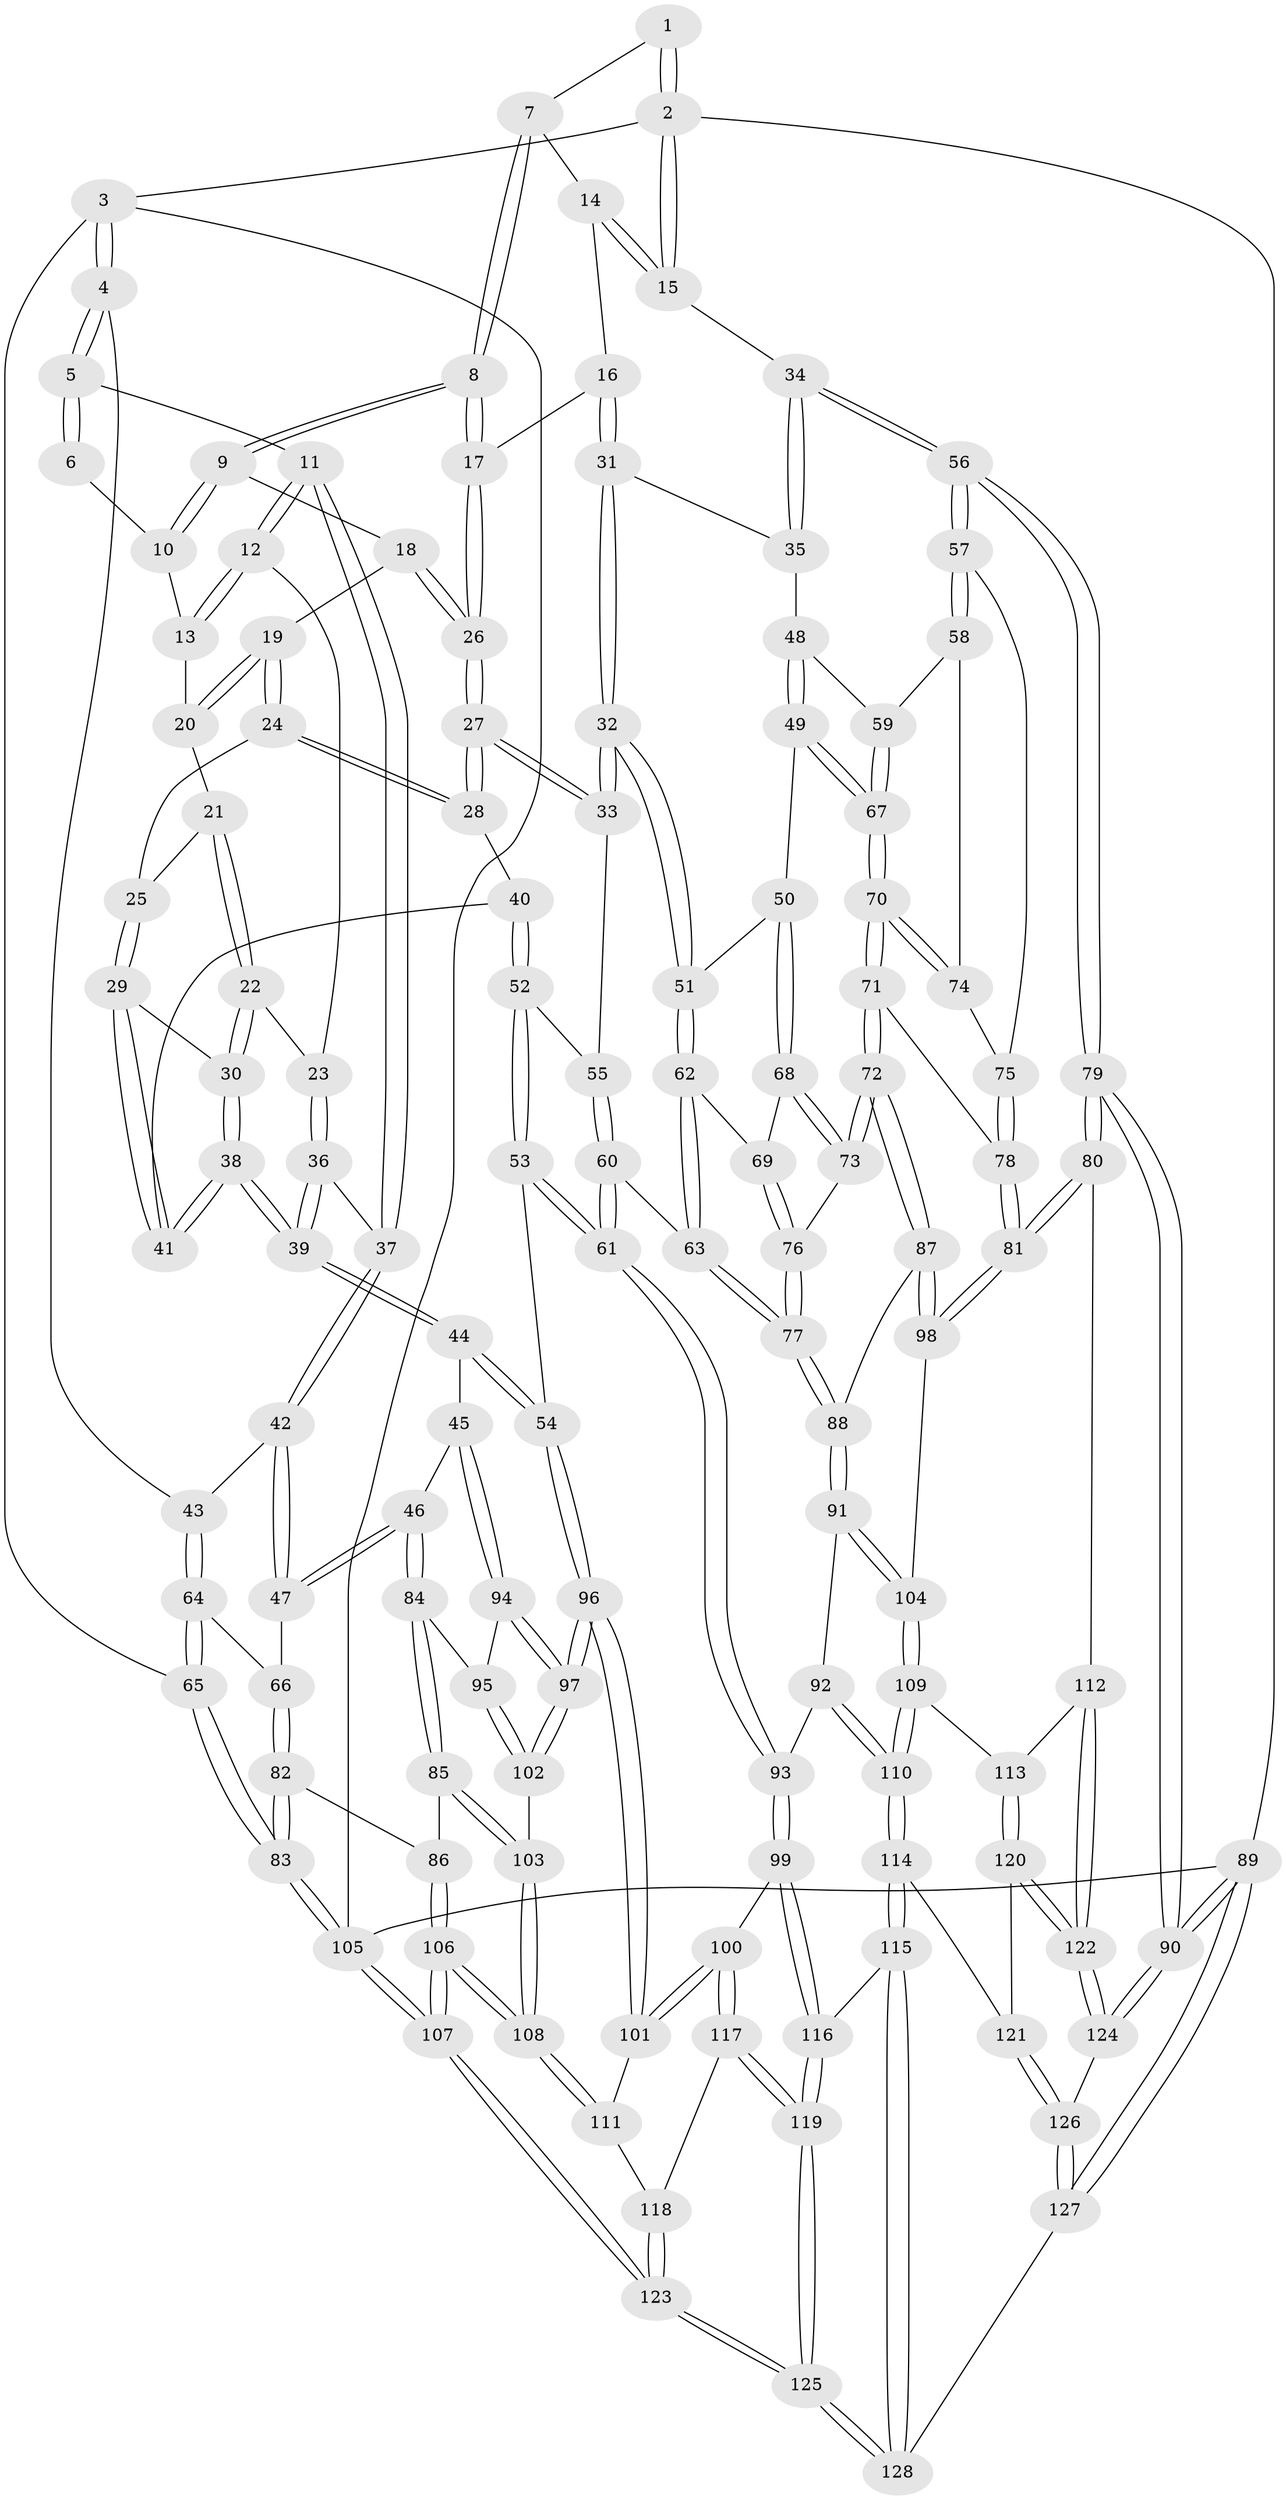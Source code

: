 // coarse degree distribution, {9: 0.015625, 4: 0.390625, 5: 0.3125, 3: 0.140625, 6: 0.109375, 7: 0.03125}
// Generated by graph-tools (version 1.1) at 2025/21/03/04/25 18:21:20]
// undirected, 128 vertices, 317 edges
graph export_dot {
graph [start="1"]
  node [color=gray90,style=filled];
  1 [pos="+0.8614970703972533+0"];
  2 [pos="+1+0"];
  3 [pos="+0+0"];
  4 [pos="+0+0"];
  5 [pos="+0+0"];
  6 [pos="+0.612740313131827+0"];
  7 [pos="+0.8657194275451107+0"];
  8 [pos="+0.7698213560294874+0.12653482804469657"];
  9 [pos="+0.7017399848485776+0.12325125248759568"];
  10 [pos="+0.6116858817273947+0"];
  11 [pos="+0+0"];
  12 [pos="+0.08346338758404302+0"];
  13 [pos="+0.523108686982664+0.08735247724672915"];
  14 [pos="+0.9583799531460907+0.08221704353198314"];
  15 [pos="+1+0.2267127507943194"];
  16 [pos="+0.8442637433368079+0.2111315065975658"];
  17 [pos="+0.829843203238497+0.2049436518898838"];
  18 [pos="+0.6922339932452037+0.12978434925359936"];
  19 [pos="+0.6005517685056748+0.16615986805139327"];
  20 [pos="+0.5273553508313499+0.10754029705163201"];
  21 [pos="+0.46773147141257665+0.14510627169104223"];
  22 [pos="+0.32502790337159504+0.18541231744273937"];
  23 [pos="+0.3181840378952681+0.1818727591363597"];
  24 [pos="+0.5833746262370809+0.23772410400593197"];
  25 [pos="+0.49199295548592037+0.2396645901043721"];
  26 [pos="+0.7115163911832537+0.32465046920003326"];
  27 [pos="+0.6873174526325393+0.3680557350114"];
  28 [pos="+0.5986364607142709+0.29968911609187737"];
  29 [pos="+0.40973163535104384+0.2753868519877168"];
  30 [pos="+0.3746721394156133+0.2461402073613572"];
  31 [pos="+0.9280297532751881+0.2867436251401892"];
  32 [pos="+0.6960320748923494+0.3808619154864426"];
  33 [pos="+0.6899194835052964+0.3754975178130088"];
  34 [pos="+1+0.2668923064065612"];
  35 [pos="+0.9729421758611545+0.3121369564548982"];
  36 [pos="+0.22075796788246832+0.3666943321893763"];
  37 [pos="+0.17658788704985798+0.36438268175170696"];
  38 [pos="+0.2903825135054285+0.42427230309621117"];
  39 [pos="+0.28627272391171615+0.42658244920280214"];
  40 [pos="+0.4576861182123717+0.37789095446313564"];
  41 [pos="+0.4481395888486643+0.3715386841576878"];
  42 [pos="+0.10282908054086196+0.409149577827596"];
  43 [pos="+0.0823702082422152+0.4090717993669345"];
  44 [pos="+0.29346982216102957+0.5532201622346722"];
  45 [pos="+0.2908731124167599+0.5540739630284285"];
  46 [pos="+0.26217427970619683+0.5621306057986525"];
  47 [pos="+0.16173601373990734+0.5301797620485177"];
  48 [pos="+0.9257352057980577+0.3793164208808314"];
  49 [pos="+0.824505644138115+0.4468709077865536"];
  50 [pos="+0.8034259416340096+0.45179141858395633"];
  51 [pos="+0.7008819212585397+0.38749728467542605"];
  52 [pos="+0.46753070575640077+0.40585451027932085"];
  53 [pos="+0.4682524937715645+0.5526145670525199"];
  54 [pos="+0.30880587340578614+0.5613983056122923"];
  55 [pos="+0.6125370775096063+0.43342318449974576"];
  56 [pos="+1+0.5247522771805164"];
  57 [pos="+1+0.5227244202914456"];
  58 [pos="+0.9818693686139474+0.5111545174373386"];
  59 [pos="+0.9444065882768097+0.4918043806641294"];
  60 [pos="+0.5564138763927808+0.5504331657911601"];
  61 [pos="+0.5063594422216501+0.58032740484842"];
  62 [pos="+0.6813935773358016+0.513224272519828"];
  63 [pos="+0.5956605193307785+0.5498521875717529"];
  64 [pos="+0.0153956203899158+0.4454959449304071"];
  65 [pos="+0+0.5256490233875024"];
  66 [pos="+0.12197174711336993+0.5544115862856998"];
  67 [pos="+0.9043300091450812+0.5249745493645017"];
  68 [pos="+0.7931238216779856+0.5336165006252515"];
  69 [pos="+0.6866841055434268+0.5203047491398389"];
  70 [pos="+0.9008924083121798+0.5663108351055419"];
  71 [pos="+0.8910253132921179+0.6032222421143533"];
  72 [pos="+0.8363470758526813+0.6092770137539194"];
  73 [pos="+0.7951360775396457+0.5513363166906187"];
  74 [pos="+0.9399907724251323+0.5472763618968868"];
  75 [pos="+0.984263303672444+0.546397755330096"];
  76 [pos="+0.7042041653652199+0.5861063260185031"];
  77 [pos="+0.6941879016697221+0.6038850503742793"];
  78 [pos="+0.9121791543939056+0.6152331666319796"];
  79 [pos="+1+0.757280823600569"];
  80 [pos="+1+0.7370154937630157"];
  81 [pos="+1+0.7137222039989575"];
  82 [pos="+0.023785402936303594+0.6413457367652692"];
  83 [pos="+0+0.5937651081812579"];
  84 [pos="+0.1806166011588125+0.6642667321192598"];
  85 [pos="+0.15257320142770336+0.6806043518523698"];
  86 [pos="+0.06524223096461582+0.6723298972498634"];
  87 [pos="+0.8032283888035887+0.6633131358994688"];
  88 [pos="+0.6930064742817029+0.6623918790442382"];
  89 [pos="+1+1"];
  90 [pos="+1+1"];
  91 [pos="+0.6672464540954554+0.6865494018822704"];
  92 [pos="+0.6371849961704803+0.7086615814570588"];
  93 [pos="+0.5398454292934097+0.7224601285034655"];
  94 [pos="+0.25192457271569285+0.7030595051647093"];
  95 [pos="+0.22097653291137742+0.6937955500970993"];
  96 [pos="+0.34628668145779407+0.7569064358992054"];
  97 [pos="+0.3282279802956872+0.7545376100368527"];
  98 [pos="+0.8240718413935428+0.741219368416896"];
  99 [pos="+0.5311081905674434+0.7382935611148915"];
  100 [pos="+0.4179458634130691+0.7857297488011749"];
  101 [pos="+0.3480659610195919+0.7587780716548401"];
  102 [pos="+0.2424827434316965+0.7615065890171403"];
  103 [pos="+0.18986842384944938+0.7798164311232054"];
  104 [pos="+0.8128306799444982+0.7681645275177842"];
  105 [pos="+0+1"];
  106 [pos="+0.09326593190526042+0.9339880434165638"];
  107 [pos="+0+1"];
  108 [pos="+0.15571124993422025+0.8678647703158635"];
  109 [pos="+0.8032301531517624+0.8035339863512853"];
  110 [pos="+0.7575747439885508+0.8274468029701765"];
  111 [pos="+0.27855518874819746+0.8396275205432929"];
  112 [pos="+1+0.7759888126917601"];
  113 [pos="+0.8671714301863076+0.844186013981891"];
  114 [pos="+0.7173355337309923+0.8993588466543931"];
  115 [pos="+0.6650416814608344+0.9416598560577425"];
  116 [pos="+0.597066409189567+0.8846815986058273"];
  117 [pos="+0.4082552840910333+0.860525842896106"];
  118 [pos="+0.297504665515514+0.8888122074699764"];
  119 [pos="+0.4162435348806101+0.9792171037961236"];
  120 [pos="+0.876443090444697+0.8801171351586894"];
  121 [pos="+0.8094017798561619+0.9308540227096798"];
  122 [pos="+0.9061120968631959+0.9185382846114208"];
  123 [pos="+0.20707905649240765+1"];
  124 [pos="+0.9107090202509815+0.9271865875296172"];
  125 [pos="+0.3244868802151828+1"];
  126 [pos="+0.8415096437468954+0.9782908459458046"];
  127 [pos="+0.7769048659355343+1"];
  128 [pos="+0.6668295287727034+1"];
  1 -- 2;
  1 -- 2;
  1 -- 7;
  2 -- 3;
  2 -- 15;
  2 -- 15;
  2 -- 89;
  3 -- 4;
  3 -- 4;
  3 -- 65;
  3 -- 105;
  4 -- 5;
  4 -- 5;
  4 -- 43;
  5 -- 6;
  5 -- 6;
  5 -- 11;
  6 -- 10;
  7 -- 8;
  7 -- 8;
  7 -- 14;
  8 -- 9;
  8 -- 9;
  8 -- 17;
  8 -- 17;
  9 -- 10;
  9 -- 10;
  9 -- 18;
  10 -- 13;
  11 -- 12;
  11 -- 12;
  11 -- 37;
  11 -- 37;
  12 -- 13;
  12 -- 13;
  12 -- 23;
  13 -- 20;
  14 -- 15;
  14 -- 15;
  14 -- 16;
  15 -- 34;
  16 -- 17;
  16 -- 31;
  16 -- 31;
  17 -- 26;
  17 -- 26;
  18 -- 19;
  18 -- 26;
  18 -- 26;
  19 -- 20;
  19 -- 20;
  19 -- 24;
  19 -- 24;
  20 -- 21;
  21 -- 22;
  21 -- 22;
  21 -- 25;
  22 -- 23;
  22 -- 30;
  22 -- 30;
  23 -- 36;
  23 -- 36;
  24 -- 25;
  24 -- 28;
  24 -- 28;
  25 -- 29;
  25 -- 29;
  26 -- 27;
  26 -- 27;
  27 -- 28;
  27 -- 28;
  27 -- 33;
  27 -- 33;
  28 -- 40;
  29 -- 30;
  29 -- 41;
  29 -- 41;
  30 -- 38;
  30 -- 38;
  31 -- 32;
  31 -- 32;
  31 -- 35;
  32 -- 33;
  32 -- 33;
  32 -- 51;
  32 -- 51;
  33 -- 55;
  34 -- 35;
  34 -- 35;
  34 -- 56;
  34 -- 56;
  35 -- 48;
  36 -- 37;
  36 -- 39;
  36 -- 39;
  37 -- 42;
  37 -- 42;
  38 -- 39;
  38 -- 39;
  38 -- 41;
  38 -- 41;
  39 -- 44;
  39 -- 44;
  40 -- 41;
  40 -- 52;
  40 -- 52;
  42 -- 43;
  42 -- 47;
  42 -- 47;
  43 -- 64;
  43 -- 64;
  44 -- 45;
  44 -- 54;
  44 -- 54;
  45 -- 46;
  45 -- 94;
  45 -- 94;
  46 -- 47;
  46 -- 47;
  46 -- 84;
  46 -- 84;
  47 -- 66;
  48 -- 49;
  48 -- 49;
  48 -- 59;
  49 -- 50;
  49 -- 67;
  49 -- 67;
  50 -- 51;
  50 -- 68;
  50 -- 68;
  51 -- 62;
  51 -- 62;
  52 -- 53;
  52 -- 53;
  52 -- 55;
  53 -- 54;
  53 -- 61;
  53 -- 61;
  54 -- 96;
  54 -- 96;
  55 -- 60;
  55 -- 60;
  56 -- 57;
  56 -- 57;
  56 -- 79;
  56 -- 79;
  57 -- 58;
  57 -- 58;
  57 -- 75;
  58 -- 59;
  58 -- 74;
  59 -- 67;
  59 -- 67;
  60 -- 61;
  60 -- 61;
  60 -- 63;
  61 -- 93;
  61 -- 93;
  62 -- 63;
  62 -- 63;
  62 -- 69;
  63 -- 77;
  63 -- 77;
  64 -- 65;
  64 -- 65;
  64 -- 66;
  65 -- 83;
  65 -- 83;
  66 -- 82;
  66 -- 82;
  67 -- 70;
  67 -- 70;
  68 -- 69;
  68 -- 73;
  68 -- 73;
  69 -- 76;
  69 -- 76;
  70 -- 71;
  70 -- 71;
  70 -- 74;
  70 -- 74;
  71 -- 72;
  71 -- 72;
  71 -- 78;
  72 -- 73;
  72 -- 73;
  72 -- 87;
  72 -- 87;
  73 -- 76;
  74 -- 75;
  75 -- 78;
  75 -- 78;
  76 -- 77;
  76 -- 77;
  77 -- 88;
  77 -- 88;
  78 -- 81;
  78 -- 81;
  79 -- 80;
  79 -- 80;
  79 -- 90;
  79 -- 90;
  80 -- 81;
  80 -- 81;
  80 -- 112;
  81 -- 98;
  81 -- 98;
  82 -- 83;
  82 -- 83;
  82 -- 86;
  83 -- 105;
  83 -- 105;
  84 -- 85;
  84 -- 85;
  84 -- 95;
  85 -- 86;
  85 -- 103;
  85 -- 103;
  86 -- 106;
  86 -- 106;
  87 -- 88;
  87 -- 98;
  87 -- 98;
  88 -- 91;
  88 -- 91;
  89 -- 90;
  89 -- 90;
  89 -- 127;
  89 -- 127;
  89 -- 105;
  90 -- 124;
  90 -- 124;
  91 -- 92;
  91 -- 104;
  91 -- 104;
  92 -- 93;
  92 -- 110;
  92 -- 110;
  93 -- 99;
  93 -- 99;
  94 -- 95;
  94 -- 97;
  94 -- 97;
  95 -- 102;
  95 -- 102;
  96 -- 97;
  96 -- 97;
  96 -- 101;
  96 -- 101;
  97 -- 102;
  97 -- 102;
  98 -- 104;
  99 -- 100;
  99 -- 116;
  99 -- 116;
  100 -- 101;
  100 -- 101;
  100 -- 117;
  100 -- 117;
  101 -- 111;
  102 -- 103;
  103 -- 108;
  103 -- 108;
  104 -- 109;
  104 -- 109;
  105 -- 107;
  105 -- 107;
  106 -- 107;
  106 -- 107;
  106 -- 108;
  106 -- 108;
  107 -- 123;
  107 -- 123;
  108 -- 111;
  108 -- 111;
  109 -- 110;
  109 -- 110;
  109 -- 113;
  110 -- 114;
  110 -- 114;
  111 -- 118;
  112 -- 113;
  112 -- 122;
  112 -- 122;
  113 -- 120;
  113 -- 120;
  114 -- 115;
  114 -- 115;
  114 -- 121;
  115 -- 116;
  115 -- 128;
  115 -- 128;
  116 -- 119;
  116 -- 119;
  117 -- 118;
  117 -- 119;
  117 -- 119;
  118 -- 123;
  118 -- 123;
  119 -- 125;
  119 -- 125;
  120 -- 121;
  120 -- 122;
  120 -- 122;
  121 -- 126;
  121 -- 126;
  122 -- 124;
  122 -- 124;
  123 -- 125;
  123 -- 125;
  124 -- 126;
  125 -- 128;
  125 -- 128;
  126 -- 127;
  126 -- 127;
  127 -- 128;
}
